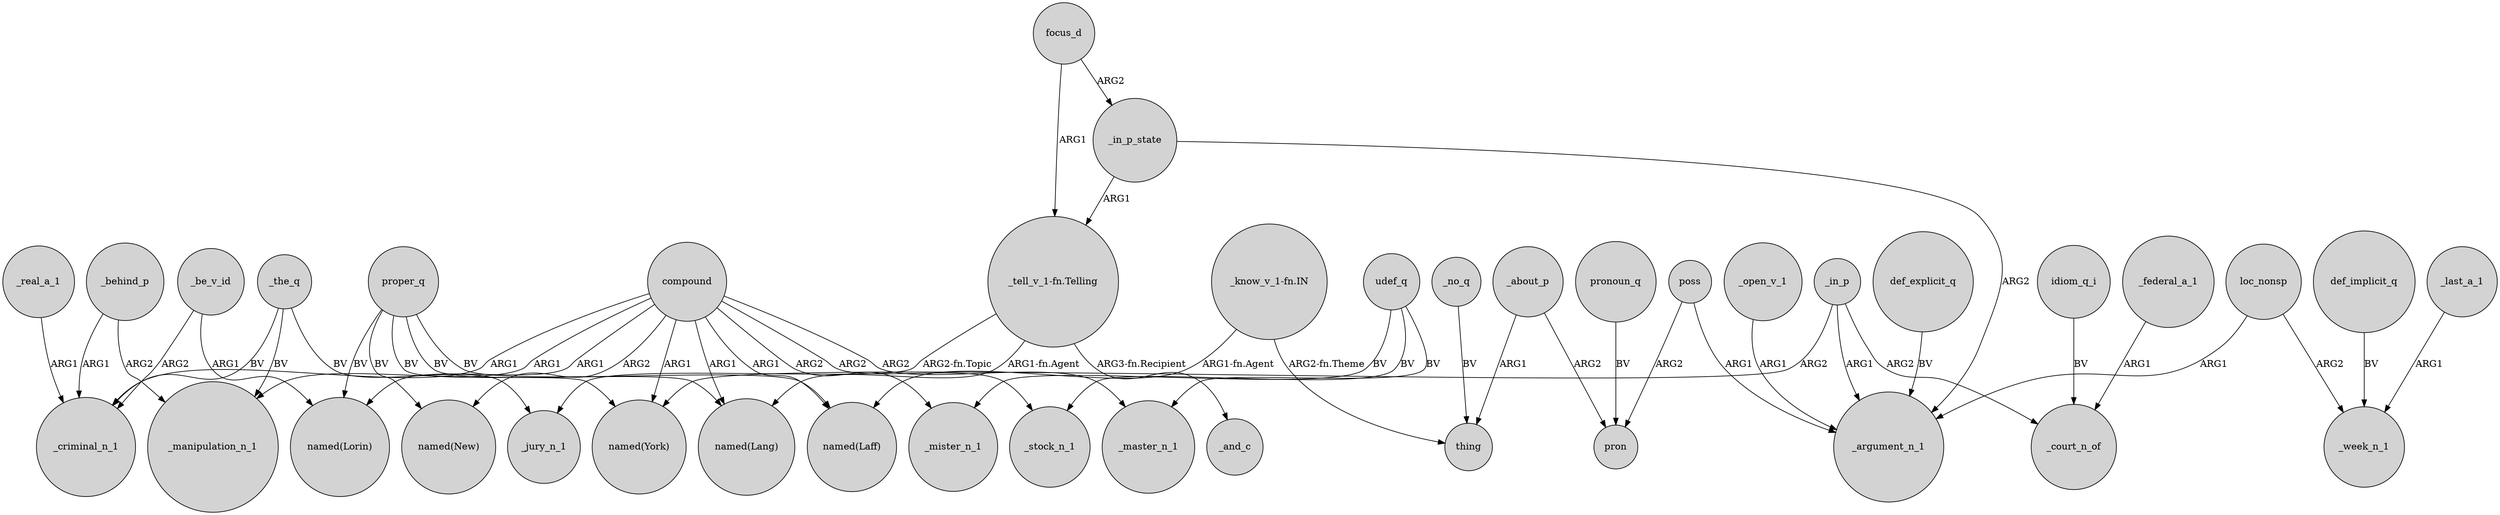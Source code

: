digraph {
	node [shape=circle style=filled]
	_behind_p -> _criminal_n_1 [label=ARG1]
	_be_v_id -> _criminal_n_1 [label=ARG2]
	proper_q -> "named(Lang)" [label=BV]
	_in_p -> _argument_n_1 [label=ARG1]
	def_implicit_q -> _week_n_1 [label=BV]
	compound -> "named(New)" [label=ARG2]
	poss -> pron [label=ARG2]
	"_know_v_1-fn.IN" -> "named(Laff)" [label="ARG1-fn.Agent"]
	compound -> "named(Lang)" [label=ARG1]
	proper_q -> "named(Laff)" [label=BV]
	proper_q -> "named(New)" [label=BV]
	compound -> _mister_n_1 [label=ARG2]
	focus_d -> _in_p_state [label=ARG2]
	udef_q -> _mister_n_1 [label=BV]
	_open_v_1 -> _argument_n_1 [label=ARG1]
	_in_p_state -> "_tell_v_1-fn.Telling" [label=ARG1]
	idiom_q_i -> _court_n_of [label=BV]
	_about_p -> pron [label=ARG2]
	"_tell_v_1-fn.Telling" -> _and_c [label="ARG3-fn.Recipient"]
	compound -> _stock_n_1 [label=ARG2]
	_in_p_state -> _argument_n_1 [label=ARG2]
	focus_d -> "_tell_v_1-fn.Telling" [label=ARG1]
	pronoun_q -> pron [label=BV]
	loc_nonsp -> _week_n_1 [label=ARG2]
	proper_q -> "named(Lorin)" [label=BV]
	_in_p -> _court_n_of [label=ARG2]
	compound -> "named(York)" [label=ARG1]
	compound -> "named(Lorin)" [label=ARG1]
	udef_q -> _stock_n_1 [label=BV]
	_the_q -> _criminal_n_1 [label=BV]
	compound -> _criminal_n_1 [label=ARG1]
	loc_nonsp -> _argument_n_1 [label=ARG1]
	_no_q -> thing [label=BV]
	poss -> _argument_n_1 [label=ARG1]
	_last_a_1 -> _week_n_1 [label=ARG1]
	_the_q -> _manipulation_n_1 [label=BV]
	compound -> _manipulation_n_1 [label=ARG1]
	_in_p -> "named(York)" [label=ARG2]
	_be_v_id -> "named(Lorin)" [label=ARG1]
	_federal_a_1 -> _court_n_of [label=ARG1]
	"_tell_v_1-fn.Telling" -> _jury_n_1 [label="ARG2-fn.Topic"]
	"_tell_v_1-fn.Telling" -> "named(Lang)" [label="ARG1-fn.Agent"]
	udef_q -> _master_n_1 [label=BV]
	compound -> "named(Laff)" [label=ARG1]
	_behind_p -> _manipulation_n_1 [label=ARG2]
	def_explicit_q -> _argument_n_1 [label=BV]
	proper_q -> "named(York)" [label=BV]
	_about_p -> thing [label=ARG1]
	compound -> _master_n_1 [label=ARG2]
	_the_q -> _jury_n_1 [label=BV]
	"_know_v_1-fn.IN" -> thing [label="ARG2-fn.Theme"]
	_real_a_1 -> _criminal_n_1 [label=ARG1]
}
